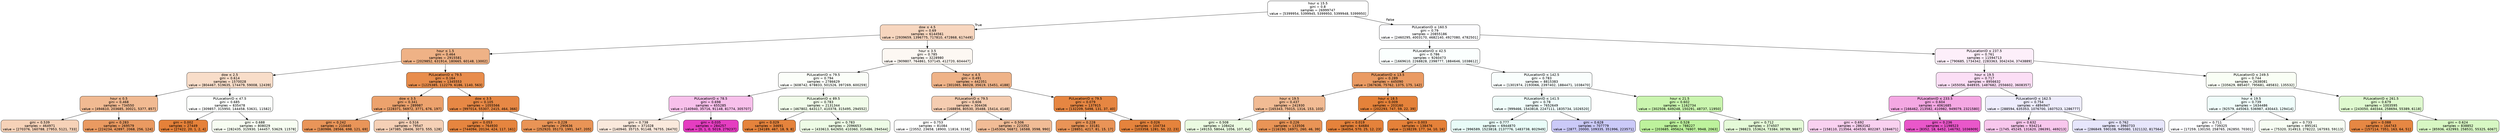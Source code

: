 digraph Tree {
node [shape=box, style="filled, rounded", color="black", fontname=helvetica] ;
edge [fontname=helvetica] ;
0 [label=<hour &le; 15.5<br/>gini = 0.8<br/>samples = 26999747<br/>value = [5399954, 5399945, 5399950, 5399948, 5399950]>, fillcolor="#ffffff"] ;
1 [label=<dow &le; 4.5<br/>gini = 0.69<br/>samples = 6144561<br/>value = [2939659, 1396775, 717810, 472868, 617449]>, fillcolor="#f7d6bf"] ;
0 -> 1 [labeldistance=2.5, labelangle=45, headlabel="True"] ;
2 [label=<hour &le; 1.5<br/>gini = 0.464<br/>samples = 2915581<br/>value = [2029852, 631914, 180665, 60148, 13002]>, fillcolor="#efb286"] ;
1 -> 2 ;
3 [label=<dow &le; 2.5<br/>gini = 0.614<br/>samples = 1570028<br/>value = [804467, 519635, 174479, 59008, 12439]>, fillcolor="#f8ddc9"] ;
2 -> 3 ;
4 [label=<hour &le; 0.5<br/>gini = 0.468<br/>samples = 734550<br/>value = [494610, 203685, 30021, 5377, 857]>, fillcolor="#f1ba92"] ;
3 -> 4 ;
5 [label=<gini = 0.539<br/>samples = 464971<br/>value = [270376, 160788, 27953, 5121, 733]>, fillcolor="#f6d2b8"] ;
4 -> 5 ;
6 [label=<gini = 0.283<br/>samples = 269579<br/>value = [224234, 42897, 2068, 256, 124]>, fillcolor="#ea9a61"] ;
4 -> 6 ;
7 [label=<PULocationID &le; 47.5<br/>gini = 0.685<br/>samples = 835478<br/>value = [309857, 315950, 144458, 53631, 11582]>, fillcolor="#fdfffd"] ;
3 -> 7 ;
8 [label=<gini = 0.002<br/>samples = 27449<br/>value = [27422, 20, 1, 2, 4]>, fillcolor="#e58139"] ;
7 -> 8 ;
9 [label=<gini = 0.688<br/>samples = 808029<br/>value = [282435, 315930, 144457, 53629, 11578]>, fillcolor="#f7fdf2"] ;
7 -> 9 ;
10 [label=<PULocationID &le; 79.5<br/>gini = 0.164<br/>samples = 1345553<br/>value = [1225385, 112279, 6186, 1140, 563]>, fillcolor="#e88d4c"] ;
2 -> 10 ;
11 [label=<dow &le; 3.5<br/>gini = 0.341<br/>samples = 289987<br/>value = [228371, 56972, 3771, 676, 197]>, fillcolor="#eca26d"] ;
10 -> 11 ;
12 [label=<gini = 0.242<br/>samples = 210440<br/>value = [180986, 28566, 698, 121, 69]>, fillcolor="#e99559"] ;
11 -> 12 ;
13 [label=<gini = 0.516<br/>samples = 79547<br/>value = [47385, 28406, 3073, 555, 128]>, fillcolor="#f5d0b6"] ;
11 -> 13 ;
14 [label=<dow &le; 3.5<br/>gini = 0.105<br/>samples = 1055566<br/>value = [997014, 55307, 2415, 464, 366]>, fillcolor="#e78845"] ;
10 -> 14 ;
15 [label=<gini = 0.053<br/>samples = 764930<br/>value = [744094, 20134, 424, 117, 161]>, fillcolor="#e6853f"] ;
14 -> 15 ;
16 [label=<gini = 0.228<br/>samples = 290636<br/>value = [252920, 35173, 1991, 347, 205]>, fillcolor="#e99456"] ;
14 -> 16 ;
17 [label=<hour &le; 3.5<br/>gini = 0.785<br/>samples = 3228980<br/>value = [909807, 764861, 537145, 412720, 604447]>, fillcolor="#fdf8f3"] ;
1 -> 17 ;
18 [label=<PULocationID &le; 79.5<br/>gini = 0.794<br/>samples = 2786629<br/>value = [608742, 678833, 501526, 397269, 600259]>, fillcolor="#fbfef9"] ;
17 -> 18 ;
19 [label=<PULocationID &le; 78.5<br/>gini = 0.698<br/>samples = 655285<br/>value = [140940, 35716, 91148, 81774, 305707]>, fillcolor="#f7c0eb"] ;
18 -> 19 ;
20 [label=<gini = 0.738<br/>samples = 371028<br/>value = [140940, 35715, 91148, 76755, 26470]>, fillcolor="#fae9dc"] ;
19 -> 20 ;
21 [label=<gini = 0.035<br/>samples = 284257<br/>value = [0, 1, 0, 5019, 279237]>, fillcolor="#e53dc1"] ;
19 -> 21 ;
22 [label=<PULocationID &le; 89.5<br/>gini = 0.783<br/>samples = 2131344<br/>value = [467802, 643117, 410378, 315495, 294552]>, fillcolor="#f1fcea"] ;
18 -> 22 ;
23 [label=<gini = 0.029<br/>samples = 34691<br/>value = [34189, 467, 18, 9, 8]>, fillcolor="#e5833c"] ;
22 -> 23 ;
24 [label=<gini = 0.783<br/>samples = 2096653<br/>value = [433613, 642650, 410360, 315486, 294544]>, fillcolor="#eefce6"] ;
22 -> 24 ;
25 [label=<hour &le; 4.5<br/>gini = 0.491<br/>samples = 442351<br/>value = [301065, 86028, 35619, 15451, 4188]>, fillcolor="#efb388"] ;
17 -> 25 ;
26 [label=<PULocationID &le; 79.5<br/>gini = 0.606<br/>samples = 304436<br/>value = [168856, 80530, 35488, 15414, 4148]>, fillcolor="#f5cdb1"] ;
25 -> 26 ;
27 [label=<gini = 0.753<br/>samples = 81084<br/>value = [23552, 23658, 18900, 11816, 3158]>, fillcolor="#ffffff"] ;
26 -> 27 ;
28 [label=<gini = 0.506<br/>samples = 223352<br/>value = [145304, 56872, 16588, 3598, 990]>, fillcolor="#f1bc96"] ;
26 -> 28 ;
29 [label=<PULocationID &le; 79.5<br/>gini = 0.079<br/>samples = 137915<br/>value = [132209, 5498, 131, 37, 40]>, fillcolor="#e68642"] ;
25 -> 29 ;
30 [label=<gini = 0.228<br/>samples = 33181<br/>value = [28851, 4217, 81, 15, 17]>, fillcolor="#e99457"] ;
29 -> 30 ;
31 [label=<gini = 0.026<br/>samples = 104734<br/>value = [103358, 1281, 50, 22, 23]>, fillcolor="#e5833c"] ;
29 -> 31 ;
32 [label=<PULocationID &le; 160.5<br/>gini = 0.79<br/>samples = 20855186<br/>value = [2460295, 4003170, 4682140, 4927080, 4782501]>, fillcolor="#fdfdff"] ;
0 -> 32 [labeldistance=2.5, labelangle=-45, headlabel="False"] ;
33 [label=<PULocationID &le; 42.5<br/>gini = 0.786<br/>samples = 9260473<br/>value = [1669610, 2268828, 2398777, 1884646, 1038612]>, fillcolor="#fbfffe"] ;
32 -> 33 ;
34 [label=<PULocationID &le; 13.5<br/>gini = 0.289<br/>samples = 445090<br/>value = [367636, 75762, 1375, 175, 142]>, fillcolor="#ea9b63"] ;
33 -> 34 ;
35 [label=<hour &le; 19.5<br/>gini = 0.437<br/>samples = 241930<br/>value = [165343, 75015, 1316, 153, 103]>, fillcolor="#f1bb94"] ;
34 -> 35 ;
36 [label=<gini = 0.508<br/>samples = 108424<br/>value = [49153, 58044, 1056, 107, 64]>, fillcolor="#ebfbe1"] ;
35 -> 36 ;
37 [label=<gini = 0.226<br/>samples = 133506<br/>value = [116190, 16971, 260, 46, 39]>, fillcolor="#e99456"] ;
35 -> 37 ;
38 [label=<hour &le; 18.5<br/>gini = 0.009<br/>samples = 203160<br/>value = [202293, 747, 59, 22, 39]>, fillcolor="#e5823a"] ;
34 -> 38 ;
39 [label=<gini = 0.019<br/>samples = 64684<br/>value = [64054, 570, 25, 12, 23]>, fillcolor="#e5823b"] ;
38 -> 39 ;
40 [label=<gini = 0.003<br/>samples = 138476<br/>value = [138239, 177, 34, 10, 16]>, fillcolor="#e58139"] ;
38 -> 40 ;
41 [label=<PULocationID &le; 142.5<br/>gini = 0.783<br/>samples = 8815383<br/>value = [1301974, 2193066, 2397402, 1884471, 1038470]>, fillcolor="#f9fefd"] ;
33 -> 41 ;
42 [label=<PULocationID &le; 141.5<br/>gini = 0.78<br/>samples = 7652649<br/>value = [999466, 1543818, 2247111, 1835734, 1026520]>, fillcolor="#f1fdfb"] ;
41 -> 42 ;
43 [label=<gini = 0.777<br/>samples = 6944870<br/>value = [996589, 1523818, 2137776, 1483738, 802949]>, fillcolor="#e9fcf8"] ;
42 -> 43 ;
44 [label=<gini = 0.628<br/>samples = 707779<br/>value = [2877, 20000, 109335, 351996, 223571]>, fillcolor="#cbcaf8"] ;
42 -> 44 ;
45 [label=<hour &le; 21.5<br/>gini = 0.602<br/>samples = 1162734<br/>value = [302508, 649248, 150291, 48737, 11950]>, fillcolor="#caf5af"] ;
41 -> 45 ;
46 [label=<gini = 0.528<br/>samples = 788227<br/>value = [203685, 495624, 76907, 9948, 2063]>, fillcolor="#bdf29c"] ;
45 -> 46 ;
47 [label=<gini = 0.712<br/>samples = 374507<br/>value = [98823, 153624, 73384, 38789, 9887]>, fillcolor="#e5fad8"] ;
45 -> 47 ;
48 [label=<PULocationID &le; 237.5<br/>gini = 0.761<br/>samples = 11594713<br/>value = [790685, 1734342, 2283363, 3042434, 3743889]>, fillcolor="#fdeffa"] ;
32 -> 48 ;
49 [label=<hour &le; 19.5<br/>gini = 0.717<br/>samples = 8956632<br/>value = [455056, 848935, 1487682, 2556602, 3608357]>, fillcolor="#fbdef5"] ;
48 -> 49 ;
50 [label=<PULocationID &le; 233.5<br/>gini = 0.604<br/>samples = 4061685<br/>value = [166462, 213582, 410982, 949079, 2321580]>, fillcolor="#f4a8e3"] ;
49 -> 50 ;
51 [label=<gini = 0.692<br/>samples = 2863162<br/>value = [158110, 213564, 404530, 802287, 1284671]>, fillcolor="#f9d1f0"] ;
50 -> 51 ;
52 [label=<gini = 0.236<br/>samples = 1198523<br/>value = [8352, 18, 6452, 146792, 1036909]>, fillcolor="#e957ca"] ;
50 -> 52 ;
53 [label=<PULocationID &le; 162.5<br/>gini = 0.754<br/>samples = 4894947<br/>value = [288594, 635353, 1076700, 1607523, 1286777]>, fillcolor="#eeedfd"] ;
49 -> 53 ;
54 [label=<gini = 0.632<br/>samples = 934214<br/>value = [1745, 45245, 131620, 286391, 469213]>, fillcolor="#f8c7ed"] ;
53 -> 54 ;
55 [label=<gini = 0.762<br/>samples = 3960733<br/>value = [286849, 590108, 945080, 1321132, 817564]>, fillcolor="#e7e6fc"] ;
53 -> 55 ;
56 [label=<PULocationID &le; 249.5<br/>gini = 0.744<br/>samples = 2638081<br/>value = [335629, 885407, 795681, 485832, 135532]>, fillcolor="#f9fef5"] ;
48 -> 56 ;
57 [label=<hour &le; 19.5<br/>gini = 0.739<br/>samples = 1634486<br/>value = [92579, 445063, 536987, 430443, 129414]>, fillcolor="#f0fdfb"] ;
56 -> 57 ;
58 [label=<gini = 0.711<br/>samples = 739325<br/>value = [17259, 130150, 258765, 262850, 70301]>, fillcolor="#fdfdff"] ;
57 -> 58 ;
59 [label=<gini = 0.733<br/>samples = 895161<br/>value = [75320, 314913, 278222, 167593, 59113]>, fillcolor="#f7fdf3"] ;
57 -> 59 ;
60 [label=<PULocationID &le; 261.5<br/>gini = 0.679<br/>samples = 1003595<br/>value = [243050, 440344, 258694, 55389, 6118]>, fillcolor="#dff9cf"] ;
56 -> 60 ;
61 [label=<gini = 0.088<br/>samples = 164743<br/>value = [157114, 7351, 163, 64, 51]>, fillcolor="#e68743"] ;
60 -> 61 ;
62 [label=<gini = 0.624<br/>samples = 838852<br/>value = [85936, 432993, 258531, 55325, 6067]>, fillcolor="#d7f7c3"] ;
60 -> 62 ;
}